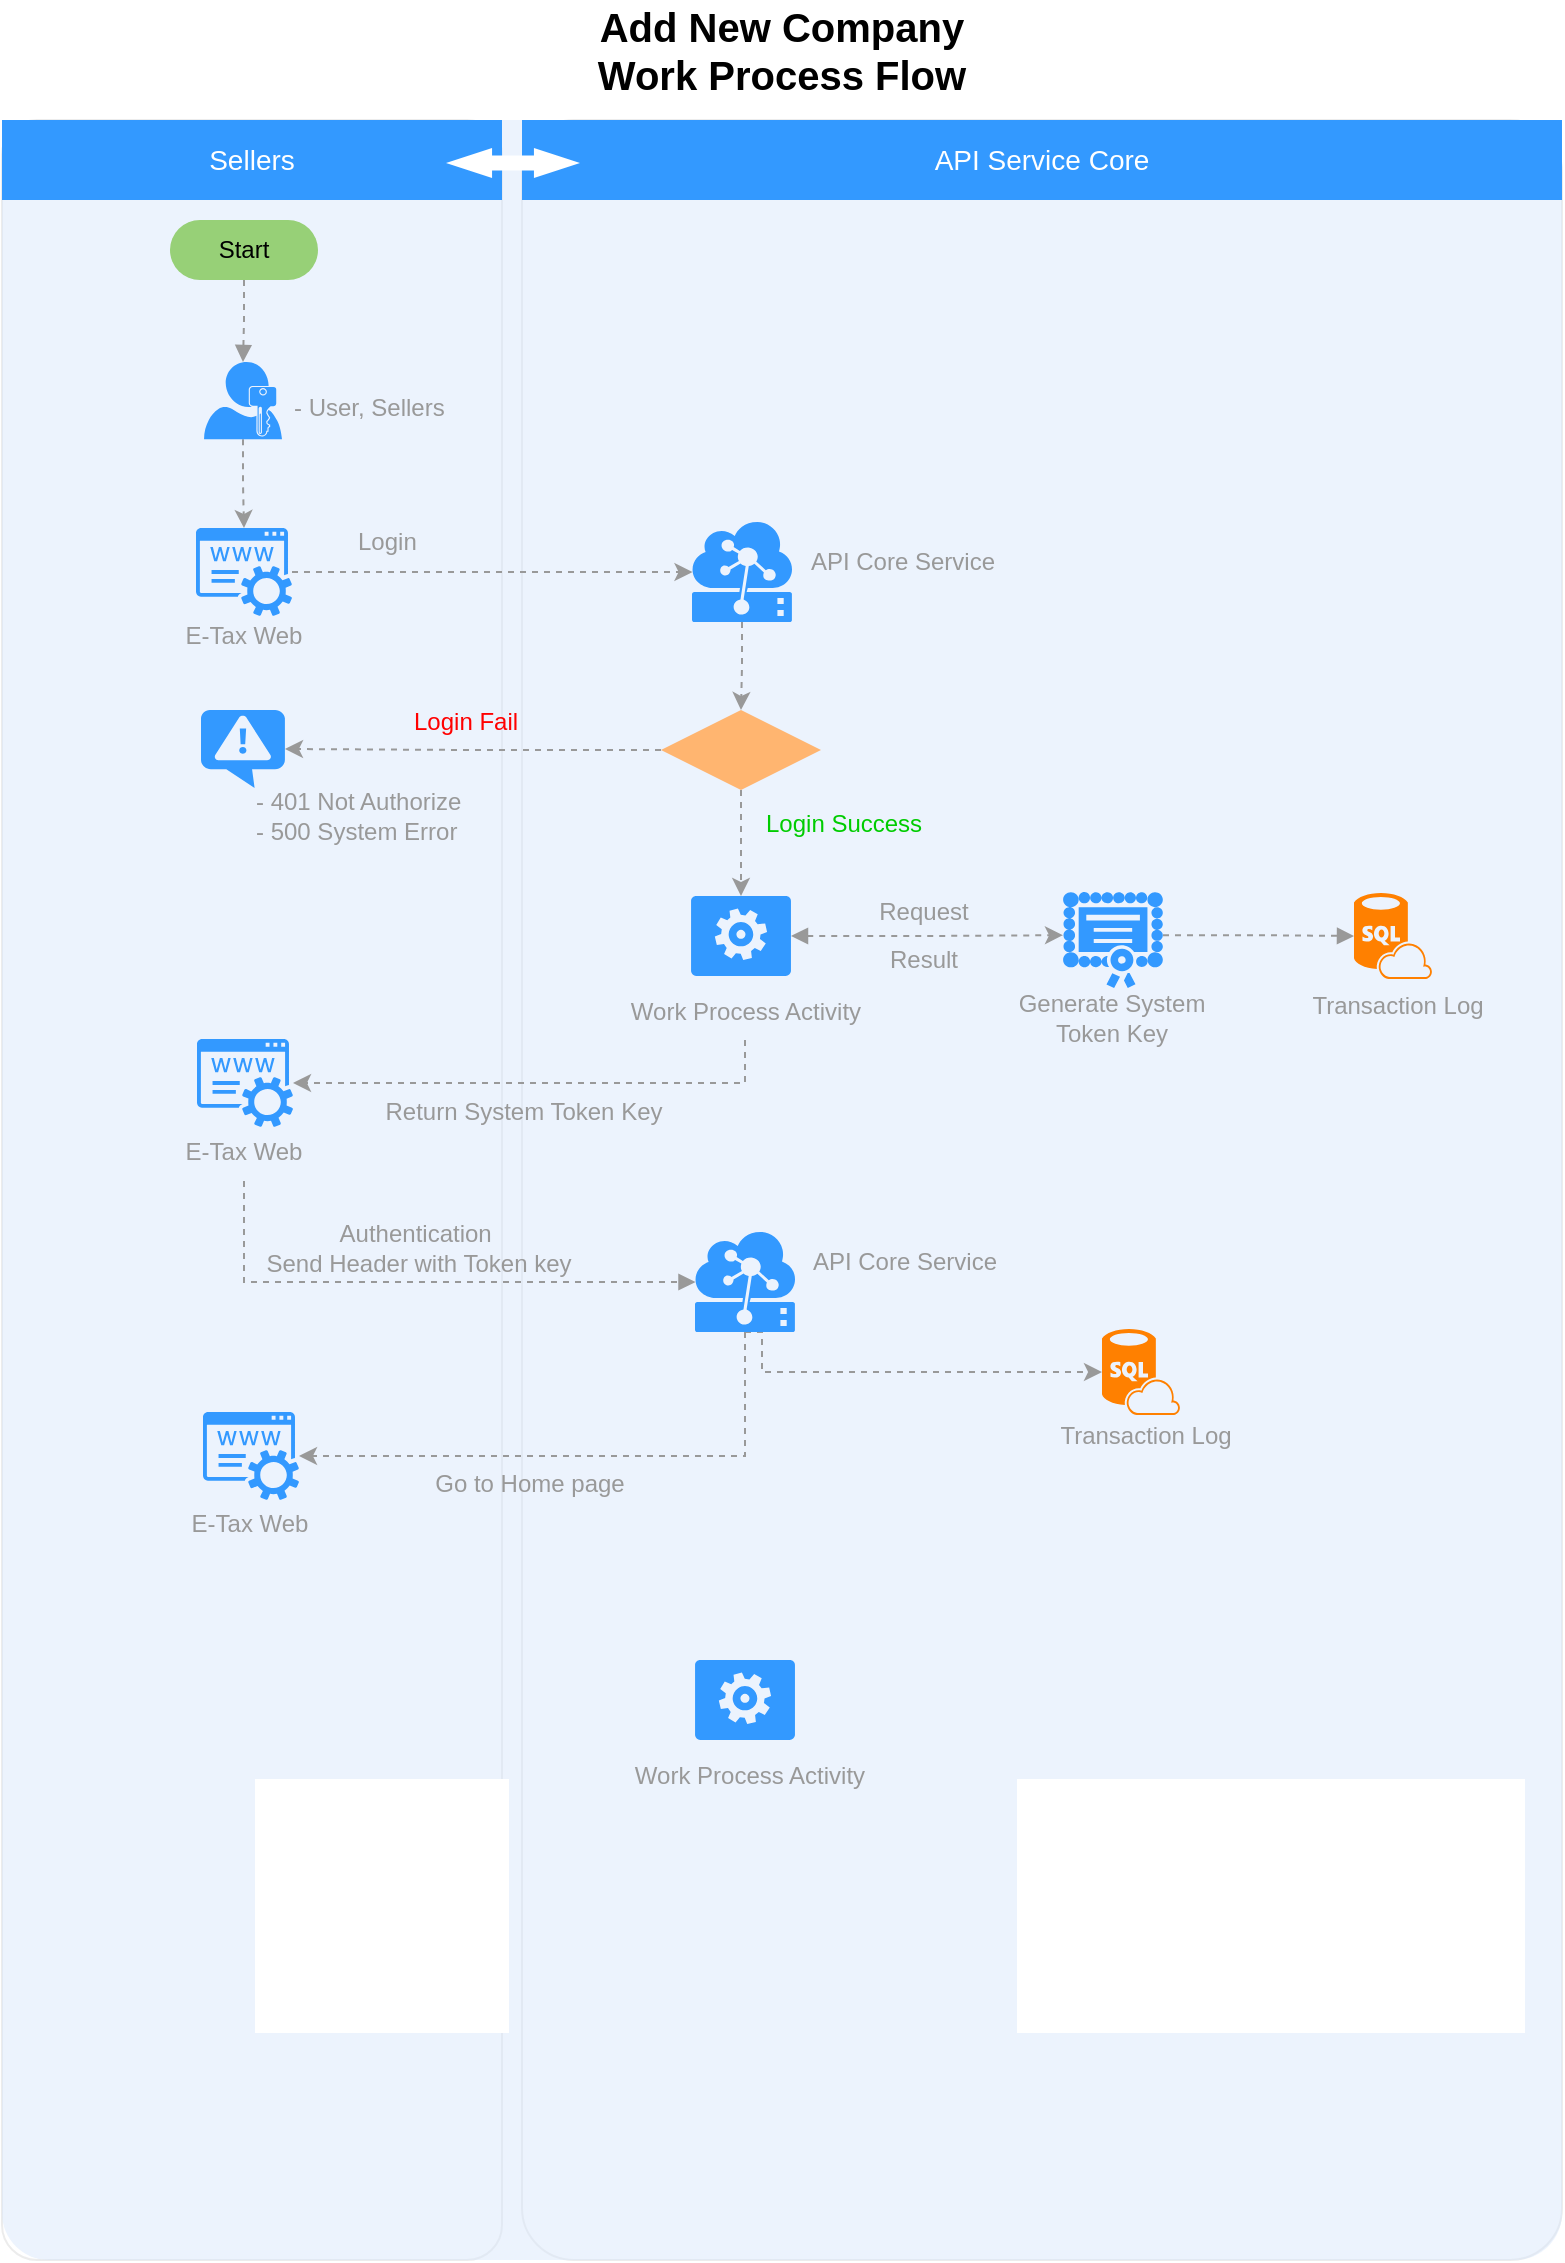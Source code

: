 <mxfile version="10.8.0" type="github"><diagram id="Dl1dfu2-kZtuIZShn5Po" name="Page-1"><mxGraphModel dx="1220" dy="634" grid="1" gridSize="10" guides="1" tooltips="1" connect="1" arrows="1" fold="1" page="1" pageScale="1" pageWidth="827" pageHeight="1169" math="0" shadow="0"><root><mxCell id="0"/><mxCell id="1" parent="0"/><mxCell id="sVrNC7nZyOKUeq10wNxr-28" value="" style="rounded=1;whiteSpace=wrap;html=1;strokeColor=#E6E6E6;strokeWidth=1;fillColor=#FFFFFF;fontFamily=Helvetica;fontSize=14;fontColor=#FFB366;opacity=75;verticalAlign=top;fontStyle=1;arcSize=5;" vertex="1" parent="1"><mxGeometry x="290" y="80" width="520" height="1070" as="geometry"/></mxCell><mxCell id="sVrNC7nZyOKUeq10wNxr-27" value="" style="rounded=1;whiteSpace=wrap;html=1;strokeColor=#E6E6E6;strokeWidth=1;fillColor=#FFFFFF;fontFamily=Helvetica;fontSize=14;fontColor=#FFB366;opacity=75;verticalAlign=top;fontStyle=1;arcSize=7;" vertex="1" parent="1"><mxGeometry x="30" y="80" width="250" height="1070" as="geometry"/></mxCell><mxCell id="sVrNC7nZyOKUeq10wNxr-1" value="" style="rounded=1;whiteSpace=wrap;html=1;strokeColor=none;strokeWidth=1;fillColor=#dae8fc;fontSize=12;align=center;arcSize=3;opacity=50;" vertex="1" parent="1"><mxGeometry x="30" y="80" width="780" height="1070" as="geometry"/></mxCell><mxCell id="sVrNC7nZyOKUeq10wNxr-2" value="Sellers" style="whiteSpace=wrap;html=1;dashed=1;strokeColor=none;strokeWidth=2;fillColor=#3399FF;fontFamily=Helvetica;fontSize=14;fontColor=#FFFFFF;fontStyle=0" vertex="1" parent="1"><mxGeometry x="30" y="80" width="250" height="40" as="geometry"/></mxCell><mxCell id="sVrNC7nZyOKUeq10wNxr-4" value="API Service Core" style="whiteSpace=wrap;html=1;dashed=1;strokeColor=none;strokeWidth=2;fillColor=#3399FF;fontFamily=Helvetica;fontSize=14;fontColor=#FFFFFF;fontStyle=0" vertex="1" parent="1"><mxGeometry x="290" y="80" width="520" height="40" as="geometry"/></mxCell><mxCell id="sVrNC7nZyOKUeq10wNxr-7" value="Add New Company&lt;br&gt;Work Process Flow" style="text;html=1;strokeColor=none;fillColor=none;align=center;verticalAlign=middle;whiteSpace=wrap;rounded=0;fontStyle=1;fontSize=20;" vertex="1" parent="1"><mxGeometry x="290" y="20" width="260" height="50" as="geometry"/></mxCell><mxCell id="sVrNC7nZyOKUeq10wNxr-8" value="" style="shape=mxgraph.arrows.two_way_arrow_horizontal;html=1;verticalLabelPosition=bottom;verticalAlign=top;strokeWidth=2;strokeColor=none;dashed=1;fillColor=#FFFFFF;fontFamily=Verdana;fontSize=12;fontColor=#00BEF2" vertex="1" parent="1"><mxGeometry x="252" y="94" width="67" height="15" as="geometry"/></mxCell><mxCell id="sVrNC7nZyOKUeq10wNxr-158" style="edgeStyle=orthogonalEdgeStyle;rounded=0;orthogonalLoop=1;jettySize=auto;html=1;exitX=0.5;exitY=1;exitDx=0;exitDy=0;exitPerimeter=0;entryX=0;entryY=0.5;entryDx=0;entryDy=0;entryPerimeter=0;dashed=1;strokeColor=#999999;fontColor=#00CC00;" edge="1" parent="1" source="sVrNC7nZyOKUeq10wNxr-95" target="sVrNC7nZyOKUeq10wNxr-147"><mxGeometry relative="1" as="geometry"><Array as="points"><mxPoint x="410" y="686"/><mxPoint x="410" y="706"/></Array></mxGeometry></mxCell><mxCell id="sVrNC7nZyOKUeq10wNxr-95" value="" style="shadow=0;dashed=0;html=1;strokeColor=none;labelPosition=center;verticalLabelPosition=bottom;verticalAlign=top;align=center;shape=mxgraph.mscae.cloud.iot_edge;fillColor=#3399FF;pointerEvents=1;fontSize=12;fontColor=#999999;" vertex="1" parent="1"><mxGeometry x="376.5" y="636" width="50" height="50" as="geometry"/></mxCell><mxCell id="sVrNC7nZyOKUeq10wNxr-96" style="edgeStyle=orthogonalEdgeStyle;rounded=0;orthogonalLoop=1;jettySize=auto;html=1;fontSize=14;strokeColor=#999999;dashed=1;entryX=0.005;entryY=0.5;entryDx=0;entryDy=0;entryPerimeter=0;" edge="1" parent="1" source="sVrNC7nZyOKUeq10wNxr-110" target="sVrNC7nZyOKUeq10wNxr-104"><mxGeometry relative="1" as="geometry"><mxPoint x="521" y="333" as="targetPoint"/><mxPoint x="187" y="333" as="sourcePoint"/></mxGeometry></mxCell><mxCell id="sVrNC7nZyOKUeq10wNxr-97" value="Login" style="text;html=1;strokeColor=none;fillColor=none;align=left;verticalAlign=middle;whiteSpace=wrap;rounded=0;fontSize=12;fontColor=#999999;" vertex="1" parent="1"><mxGeometry x="205.5" y="281" width="59" height="20" as="geometry"/></mxCell><mxCell id="sVrNC7nZyOKUeq10wNxr-98" style="edgeStyle=orthogonalEdgeStyle;rounded=0;orthogonalLoop=1;jettySize=auto;html=1;exitX=0.5;exitY=1;exitDx=0;exitDy=0;dashed=1;strokeColor=#999999;exitPerimeter=0;" edge="1" parent="1" source="sVrNC7nZyOKUeq10wNxr-108" target="sVrNC7nZyOKUeq10wNxr-110"><mxGeometry relative="1" as="geometry"><mxPoint x="151" y="289" as="sourcePoint"/><mxPoint x="151" y="345" as="targetPoint"/></mxGeometry></mxCell><mxCell id="sVrNC7nZyOKUeq10wNxr-99" value="" style="group" vertex="1" connectable="0" parent="1"><mxGeometry x="675" y="456.5" width="108" height="79" as="geometry"/></mxCell><mxCell id="sVrNC7nZyOKUeq10wNxr-100" value="" style="group" vertex="1" connectable="0" parent="sVrNC7nZyOKUeq10wNxr-99"><mxGeometry width="108" height="79" as="geometry"/></mxCell><mxCell id="sVrNC7nZyOKUeq10wNxr-101" value="Transaction Log" style="text;html=1;strokeColor=none;fillColor=none;align=center;verticalAlign=middle;whiteSpace=wrap;rounded=0;fontSize=12;fontColor=#999999;" vertex="1" parent="sVrNC7nZyOKUeq10wNxr-100"><mxGeometry x="-1" y="52" width="108" height="29" as="geometry"/></mxCell><mxCell id="sVrNC7nZyOKUeq10wNxr-102" value="" style="verticalLabelPosition=bottom;html=1;verticalAlign=top;align=center;strokeColor=none;fillColor=#FF8000;shape=mxgraph.azure.sql_database_sql_azure;fontSize=12;fontColor=#999999;" vertex="1" parent="sVrNC7nZyOKUeq10wNxr-100"><mxGeometry x="31" y="10" width="39" height="43" as="geometry"/></mxCell><mxCell id="sVrNC7nZyOKUeq10wNxr-103" style="edgeStyle=orthogonalEdgeStyle;rounded=0;orthogonalLoop=1;jettySize=auto;html=1;exitX=0.5;exitY=1;exitDx=0;exitDy=0;exitPerimeter=0;entryX=0.5;entryY=0;entryDx=0;entryDy=0;dashed=1;strokeColor=#999999;" edge="1" parent="1" source="sVrNC7nZyOKUeq10wNxr-104" target="sVrNC7nZyOKUeq10wNxr-134"><mxGeometry relative="1" as="geometry"/></mxCell><mxCell id="sVrNC7nZyOKUeq10wNxr-104" value="" style="shadow=0;dashed=0;html=1;strokeColor=none;labelPosition=center;verticalLabelPosition=bottom;verticalAlign=top;align=center;shape=mxgraph.mscae.cloud.iot_edge;fillColor=#3399FF;pointerEvents=1;fontSize=12;fontColor=#999999;" vertex="1" parent="1"><mxGeometry x="375" y="281" width="50" height="50" as="geometry"/></mxCell><mxCell id="sVrNC7nZyOKUeq10wNxr-105" value="API Core Service" style="text;html=1;strokeColor=none;fillColor=none;align=center;verticalAlign=middle;whiteSpace=wrap;rounded=0;fontSize=12;fontColor=#999999;" vertex="1" parent="1"><mxGeometry x="430" y="286.5" width="101" height="29" as="geometry"/></mxCell><mxCell id="sVrNC7nZyOKUeq10wNxr-106" value="" style="group" vertex="1" connectable="0" parent="1"><mxGeometry x="131" y="201" width="162.5" height="50" as="geometry"/></mxCell><mxCell id="sVrNC7nZyOKUeq10wNxr-107" value="&lt;font color=&quot;#999999&quot; style=&quot;font-size: 12px&quot;&gt;- User, Sellers&lt;br&gt;&lt;br&gt;&lt;/font&gt;" style="text;html=1;strokeColor=none;fillColor=none;align=left;verticalAlign=middle;whiteSpace=wrap;rounded=0;fontSize=12;" vertex="1" parent="sVrNC7nZyOKUeq10wNxr-106"><mxGeometry x="42.5" y="10" width="120" height="40" as="geometry"/></mxCell><mxCell id="sVrNC7nZyOKUeq10wNxr-108" value="" style="pointerEvents=1;shadow=0;dashed=0;html=1;strokeColor=none;labelPosition=center;verticalLabelPosition=bottom;verticalAlign=top;align=center;shape=mxgraph.mscae.enterprise.user_permissions;fillColor=#3399FF;fontSize=14;" vertex="1" parent="sVrNC7nZyOKUeq10wNxr-106"><mxGeometry width="39" height="38.678" as="geometry"/></mxCell><mxCell id="sVrNC7nZyOKUeq10wNxr-109" value="" style="group" vertex="1" connectable="0" parent="1"><mxGeometry x="95.5" y="284" width="110" height="74" as="geometry"/></mxCell><mxCell id="sVrNC7nZyOKUeq10wNxr-110" value="" style="pointerEvents=1;shadow=0;dashed=0;html=1;strokeColor=none;fillColor=#3399FF;labelPosition=center;verticalLabelPosition=bottom;verticalAlign=top;outlineConnect=0;align=center;shape=mxgraph.office.services.registrar_service;" vertex="1" parent="sVrNC7nZyOKUeq10wNxr-109"><mxGeometry x="31.5" width="48" height="44" as="geometry"/></mxCell><mxCell id="sVrNC7nZyOKUeq10wNxr-111" value="E-Tax Web" style="text;html=1;strokeColor=none;fillColor=none;align=center;verticalAlign=middle;whiteSpace=wrap;rounded=0;fontSize=12;fontColor=#999999;" vertex="1" parent="sVrNC7nZyOKUeq10wNxr-109"><mxGeometry y="39" width="110" height="30" as="geometry"/></mxCell><mxCell id="sVrNC7nZyOKUeq10wNxr-112" value="" style="group" vertex="1" connectable="0" parent="1"><mxGeometry x="321.5" y="468" width="160" height="72" as="geometry"/></mxCell><mxCell id="sVrNC7nZyOKUeq10wNxr-113" value="" style="verticalLabelPosition=bottom;html=1;verticalAlign=top;align=center;strokeColor=none;fillColor=#3399FF;shape=mxgraph.azure.worker_role;fontSize=12;fontColor=#999999;" vertex="1" parent="sVrNC7nZyOKUeq10wNxr-112"><mxGeometry x="53" width="50" height="40" as="geometry"/></mxCell><mxCell id="sVrNC7nZyOKUeq10wNxr-114" value="Work Process Activity&lt;br&gt;" style="text;html=1;strokeColor=none;fillColor=none;align=center;verticalAlign=middle;whiteSpace=wrap;rounded=0;fontSize=12;fontColor=#999999;" vertex="1" parent="sVrNC7nZyOKUeq10wNxr-112"><mxGeometry y="43" width="160" height="29" as="geometry"/></mxCell><mxCell id="sVrNC7nZyOKUeq10wNxr-115" value="" style="group" vertex="1" connectable="0" parent="1"><mxGeometry x="527.5" y="459.5" width="114" height="81" as="geometry"/></mxCell><mxCell id="sVrNC7nZyOKUeq10wNxr-116" value="" style="group" vertex="1" connectable="0" parent="sVrNC7nZyOKUeq10wNxr-115"><mxGeometry width="114" height="81" as="geometry"/></mxCell><mxCell id="sVrNC7nZyOKUeq10wNxr-117" value="Generate System Token Key&lt;br&gt;" style="text;html=1;strokeColor=none;fillColor=none;align=center;verticalAlign=middle;whiteSpace=wrap;rounded=0;fontSize=12;fontColor=#999999;" vertex="1" parent="sVrNC7nZyOKUeq10wNxr-116"><mxGeometry y="54" width="114" height="30" as="geometry"/></mxCell><mxCell id="sVrNC7nZyOKUeq10wNxr-118" value="" style="pointerEvents=1;shadow=0;dashed=0;html=1;strokeColor=none;labelPosition=center;verticalLabelPosition=bottom;verticalAlign=top;align=center;shape=mxgraph.mscae.intune.inventory_license;fillColor=#3399FF;fontSize=14;" vertex="1" parent="sVrNC7nZyOKUeq10wNxr-115"><mxGeometry x="33" y="6.5" width="50" height="48" as="geometry"/></mxCell><mxCell id="sVrNC7nZyOKUeq10wNxr-119" style="edgeStyle=orthogonalEdgeStyle;rounded=0;orthogonalLoop=1;jettySize=auto;html=1;exitX=1;exitY=0.5;exitDx=0;exitDy=0;exitPerimeter=0;entryX=0;entryY=0.45;entryDx=0;entryDy=0;entryPerimeter=0;dashed=1;strokeColor=#999999;startArrow=block;startFill=1;" edge="1" parent="1" source="sVrNC7nZyOKUeq10wNxr-113" target="sVrNC7nZyOKUeq10wNxr-118"><mxGeometry relative="1" as="geometry"/></mxCell><mxCell id="sVrNC7nZyOKUeq10wNxr-120" value="Request" style="text;html=1;strokeColor=none;fillColor=none;align=center;verticalAlign=middle;whiteSpace=wrap;rounded=0;fontSize=12;fontColor=#999999;" vertex="1" parent="1"><mxGeometry x="461" y="466" width="60" height="20" as="geometry"/></mxCell><mxCell id="sVrNC7nZyOKUeq10wNxr-121" value="Result" style="text;html=1;strokeColor=none;fillColor=none;align=center;verticalAlign=middle;whiteSpace=wrap;rounded=0;fontSize=12;fontColor=#999999;" vertex="1" parent="1"><mxGeometry x="461" y="490" width="60" height="20" as="geometry"/></mxCell><mxCell id="sVrNC7nZyOKUeq10wNxr-123" value="" style="group" vertex="1" connectable="0" parent="1"><mxGeometry x="96" y="539.5" width="110" height="74" as="geometry"/></mxCell><mxCell id="sVrNC7nZyOKUeq10wNxr-124" value="" style="pointerEvents=1;shadow=0;dashed=0;html=1;strokeColor=none;fillColor=#3399FF;labelPosition=center;verticalLabelPosition=bottom;verticalAlign=top;outlineConnect=0;align=center;shape=mxgraph.office.services.registrar_service;" vertex="1" parent="sVrNC7nZyOKUeq10wNxr-123"><mxGeometry x="31.5" width="48" height="44" as="geometry"/></mxCell><mxCell id="sVrNC7nZyOKUeq10wNxr-125" value="E-Tax Web" style="text;html=1;strokeColor=none;fillColor=none;align=center;verticalAlign=middle;whiteSpace=wrap;rounded=0;fontSize=12;fontColor=#999999;" vertex="1" parent="sVrNC7nZyOKUeq10wNxr-123"><mxGeometry y="41" width="110" height="30" as="geometry"/></mxCell><mxCell id="sVrNC7nZyOKUeq10wNxr-126" value="Return System Token Key&lt;br&gt;" style="text;html=1;strokeColor=none;fillColor=none;align=center;verticalAlign=middle;whiteSpace=wrap;rounded=0;fontSize=12;fontColor=#999999;" vertex="1" parent="1"><mxGeometry x="206.5" y="567.5" width="168" height="16" as="geometry"/></mxCell><mxCell id="sVrNC7nZyOKUeq10wNxr-127" style="edgeStyle=orthogonalEdgeStyle;rounded=0;orthogonalLoop=1;jettySize=auto;html=1;exitX=0.5;exitY=1;exitDx=0;exitDy=0;entryX=0.005;entryY=0.5;entryDx=0;entryDy=0;dashed=1;startArrow=none;startFill=0;endArrow=block;endFill=1;strokeColor=#999999;entryPerimeter=0;" edge="1" parent="1" source="sVrNC7nZyOKUeq10wNxr-125" target="sVrNC7nZyOKUeq10wNxr-95"><mxGeometry relative="1" as="geometry"><mxPoint x="368" y="619" as="targetPoint"/></mxGeometry></mxCell><mxCell id="sVrNC7nZyOKUeq10wNxr-128" style="edgeStyle=orthogonalEdgeStyle;rounded=0;orthogonalLoop=1;jettySize=auto;html=1;exitX=1;exitY=0.45;exitDx=0;exitDy=0;exitPerimeter=0;entryX=0;entryY=0.5;entryDx=0;entryDy=0;entryPerimeter=0;dashed=1;startArrow=none;startFill=0;endArrow=block;endFill=1;strokeColor=#999999;" edge="1" parent="1" source="sVrNC7nZyOKUeq10wNxr-118" target="sVrNC7nZyOKUeq10wNxr-102"><mxGeometry relative="1" as="geometry"/></mxCell><mxCell id="sVrNC7nZyOKUeq10wNxr-129" value="Authentication&amp;nbsp;&lt;br&gt;Send Header with Token key&lt;br&gt;" style="text;html=1;strokeColor=none;fillColor=none;align=center;verticalAlign=middle;whiteSpace=wrap;rounded=0;fontSize=12;fontColor=#999999;" vertex="1" parent="1"><mxGeometry x="157" y="627" width="163" height="34" as="geometry"/></mxCell><mxCell id="sVrNC7nZyOKUeq10wNxr-130" value="API Core Service" style="text;html=1;strokeColor=none;fillColor=none;align=center;verticalAlign=middle;whiteSpace=wrap;rounded=0;fontSize=12;fontColor=#999999;" vertex="1" parent="1"><mxGeometry x="431" y="636.5" width="101" height="29" as="geometry"/></mxCell><mxCell id="sVrNC7nZyOKUeq10wNxr-131" style="edgeStyle=orthogonalEdgeStyle;rounded=0;orthogonalLoop=1;jettySize=auto;html=1;exitX=0.5;exitY=1;exitDx=0;exitDy=0;entryX=0.5;entryY=0;entryDx=0;entryDy=0;entryPerimeter=0;dashed=1;startArrow=none;startFill=0;endArrow=block;endFill=1;strokeColor=#999999;fontColor=#000000;" edge="1" parent="1" source="sVrNC7nZyOKUeq10wNxr-132" target="sVrNC7nZyOKUeq10wNxr-108"><mxGeometry relative="1" as="geometry"/></mxCell><mxCell id="sVrNC7nZyOKUeq10wNxr-132" value="Start" style="rounded=1;whiteSpace=wrap;html=1;fontColor=#000000;align=center;arcSize=50;labelBackgroundColor=none;fillColor=#97D077;strokeColor=none;" vertex="1" parent="1"><mxGeometry x="114" y="130" width="74" height="30" as="geometry"/></mxCell><mxCell id="sVrNC7nZyOKUeq10wNxr-133" value="Login Success&lt;br&gt;" style="text;html=1;strokeColor=none;fillColor=none;align=left;verticalAlign=middle;whiteSpace=wrap;rounded=0;fontSize=12;fontColor=#00CC00;" vertex="1" parent="1"><mxGeometry x="410" y="415" width="103" height="34" as="geometry"/></mxCell><mxCell id="sVrNC7nZyOKUeq10wNxr-135" style="edgeStyle=orthogonalEdgeStyle;rounded=0;orthogonalLoop=1;jettySize=auto;html=1;exitX=0.5;exitY=1;exitDx=0;exitDy=0;entryX=0.5;entryY=0;entryDx=0;entryDy=0;entryPerimeter=0;strokeColor=#999999;dashed=1;" edge="1" parent="1" source="sVrNC7nZyOKUeq10wNxr-134" target="sVrNC7nZyOKUeq10wNxr-113"><mxGeometry relative="1" as="geometry"/></mxCell><mxCell id="sVrNC7nZyOKUeq10wNxr-140" style="edgeStyle=orthogonalEdgeStyle;rounded=0;orthogonalLoop=1;jettySize=auto;html=1;exitX=0;exitY=0.5;exitDx=0;exitDy=0;entryX=1;entryY=0.5;entryDx=0;entryDy=0;entryPerimeter=0;dashed=1;strokeColor=#999999;" edge="1" parent="1" source="sVrNC7nZyOKUeq10wNxr-134" target="sVrNC7nZyOKUeq10wNxr-136"><mxGeometry relative="1" as="geometry"/></mxCell><mxCell id="sVrNC7nZyOKUeq10wNxr-134" value="" style="rhombus;whiteSpace=wrap;html=1;strokeColor=none;strokeWidth=1;fillColor=#FFB570;fontSize=12;fontColor=#999999;align=left;" vertex="1" parent="1"><mxGeometry x="359.5" y="375" width="80" height="40" as="geometry"/></mxCell><mxCell id="sVrNC7nZyOKUeq10wNxr-136" value="" style="verticalLabelPosition=bottom;html=1;verticalAlign=top;align=center;strokeColor=none;fillColor=#3399FF;shape=mxgraph.azure.notification_topic;fontSize=12;fontColor=#999999;" vertex="1" parent="1"><mxGeometry x="129.5" y="375" width="42" height="39" as="geometry"/></mxCell><mxCell id="sVrNC7nZyOKUeq10wNxr-137" value="- 401 Not Authorize&lt;br&gt;- 500 System Error&lt;br&gt;" style="text;html=1;strokeColor=none;fillColor=none;align=left;verticalAlign=middle;whiteSpace=wrap;rounded=0;fontSize=12;fontColor=#999999;" vertex="1" parent="1"><mxGeometry x="155" y="410" width="143" height="35" as="geometry"/></mxCell><mxCell id="sVrNC7nZyOKUeq10wNxr-141" value="Login Fail&lt;br&gt;" style="text;html=1;strokeColor=none;fillColor=none;align=left;verticalAlign=middle;whiteSpace=wrap;rounded=0;fontSize=12;fontColor=#FF0000;" vertex="1" parent="1"><mxGeometry x="234" y="370" width="103" height="22" as="geometry"/></mxCell><mxCell id="sVrNC7nZyOKUeq10wNxr-143" style="edgeStyle=orthogonalEdgeStyle;rounded=0;orthogonalLoop=1;jettySize=auto;html=1;exitX=0.5;exitY=1;exitDx=0;exitDy=0;dashed=1;strokeColor=#999999;fontColor=#00CC00;" edge="1" parent="1" source="sVrNC7nZyOKUeq10wNxr-114" target="sVrNC7nZyOKUeq10wNxr-124"><mxGeometry relative="1" as="geometry"/></mxCell><mxCell id="sVrNC7nZyOKUeq10wNxr-148" value="" style="group" vertex="1" connectable="0" parent="1"><mxGeometry x="323.5" y="850" width="160" height="72" as="geometry"/></mxCell><mxCell id="sVrNC7nZyOKUeq10wNxr-149" value="" style="verticalLabelPosition=bottom;html=1;verticalAlign=top;align=center;strokeColor=none;fillColor=#3399FF;shape=mxgraph.azure.worker_role;fontSize=12;fontColor=#999999;" vertex="1" parent="sVrNC7nZyOKUeq10wNxr-148"><mxGeometry x="53" width="50" height="40" as="geometry"/></mxCell><mxCell id="sVrNC7nZyOKUeq10wNxr-150" value="Work Process Activity&lt;br&gt;" style="text;html=1;strokeColor=none;fillColor=none;align=center;verticalAlign=middle;whiteSpace=wrap;rounded=0;fontSize=12;fontColor=#999999;" vertex="1" parent="sVrNC7nZyOKUeq10wNxr-148"><mxGeometry y="43" width="160" height="29" as="geometry"/></mxCell><mxCell id="sVrNC7nZyOKUeq10wNxr-159" value="" style="group" vertex="1" connectable="0" parent="1"><mxGeometry x="540" y="703.5" width="108" height="79" as="geometry"/></mxCell><mxCell id="sVrNC7nZyOKUeq10wNxr-145" value="" style="group" vertex="1" connectable="0" parent="sVrNC7nZyOKUeq10wNxr-159"><mxGeometry width="108" height="79" as="geometry"/></mxCell><mxCell id="sVrNC7nZyOKUeq10wNxr-146" value="Transaction Log" style="text;html=1;strokeColor=none;fillColor=none;align=center;verticalAlign=middle;whiteSpace=wrap;rounded=0;fontSize=12;fontColor=#999999;" vertex="1" parent="sVrNC7nZyOKUeq10wNxr-145"><mxGeometry x="8" y="20" width="108" height="29" as="geometry"/></mxCell><mxCell id="sVrNC7nZyOKUeq10wNxr-147" value="" style="verticalLabelPosition=bottom;html=1;verticalAlign=top;align=center;strokeColor=none;fillColor=#FF8000;shape=mxgraph.azure.sql_database_sql_azure;fontSize=12;fontColor=#999999;" vertex="1" parent="sVrNC7nZyOKUeq10wNxr-145"><mxGeometry x="40" y="-19" width="39" height="43" as="geometry"/></mxCell><mxCell id="sVrNC7nZyOKUeq10wNxr-167" value="" style="group" vertex="1" connectable="0" parent="1"><mxGeometry x="99" y="726" width="110" height="74" as="geometry"/></mxCell><mxCell id="sVrNC7nZyOKUeq10wNxr-168" value="" style="pointerEvents=1;shadow=0;dashed=0;html=1;strokeColor=none;fillColor=#3399FF;labelPosition=center;verticalLabelPosition=bottom;verticalAlign=top;outlineConnect=0;align=center;shape=mxgraph.office.services.registrar_service;" vertex="1" parent="sVrNC7nZyOKUeq10wNxr-167"><mxGeometry x="31.5" width="48" height="44" as="geometry"/></mxCell><mxCell id="sVrNC7nZyOKUeq10wNxr-169" value="E-Tax Web" style="text;html=1;strokeColor=none;fillColor=none;align=center;verticalAlign=middle;whiteSpace=wrap;rounded=0;fontSize=12;fontColor=#999999;" vertex="1" parent="sVrNC7nZyOKUeq10wNxr-167"><mxGeometry y="41" width="110" height="30" as="geometry"/></mxCell><mxCell id="sVrNC7nZyOKUeq10wNxr-170" value="Go to Home page&lt;br&gt;" style="text;html=1;strokeColor=none;fillColor=none;align=center;verticalAlign=middle;whiteSpace=wrap;rounded=0;fontSize=12;fontColor=#999999;" vertex="1" parent="1"><mxGeometry x="209.5" y="754" width="168" height="16" as="geometry"/></mxCell><mxCell id="sVrNC7nZyOKUeq10wNxr-171" style="edgeStyle=orthogonalEdgeStyle;rounded=0;orthogonalLoop=1;jettySize=auto;html=1;exitX=0.5;exitY=1;exitDx=0;exitDy=0;dashed=1;strokeColor=#999999;fontColor=#00CC00;exitPerimeter=0;" edge="1" parent="1" target="sVrNC7nZyOKUeq10wNxr-168" source="sVrNC7nZyOKUeq10wNxr-95"><mxGeometry relative="1" as="geometry"><mxPoint x="405" y="726.5" as="sourcePoint"/><Array as="points"><mxPoint x="402" y="748"/></Array></mxGeometry></mxCell></root></mxGraphModel></diagram></mxfile>